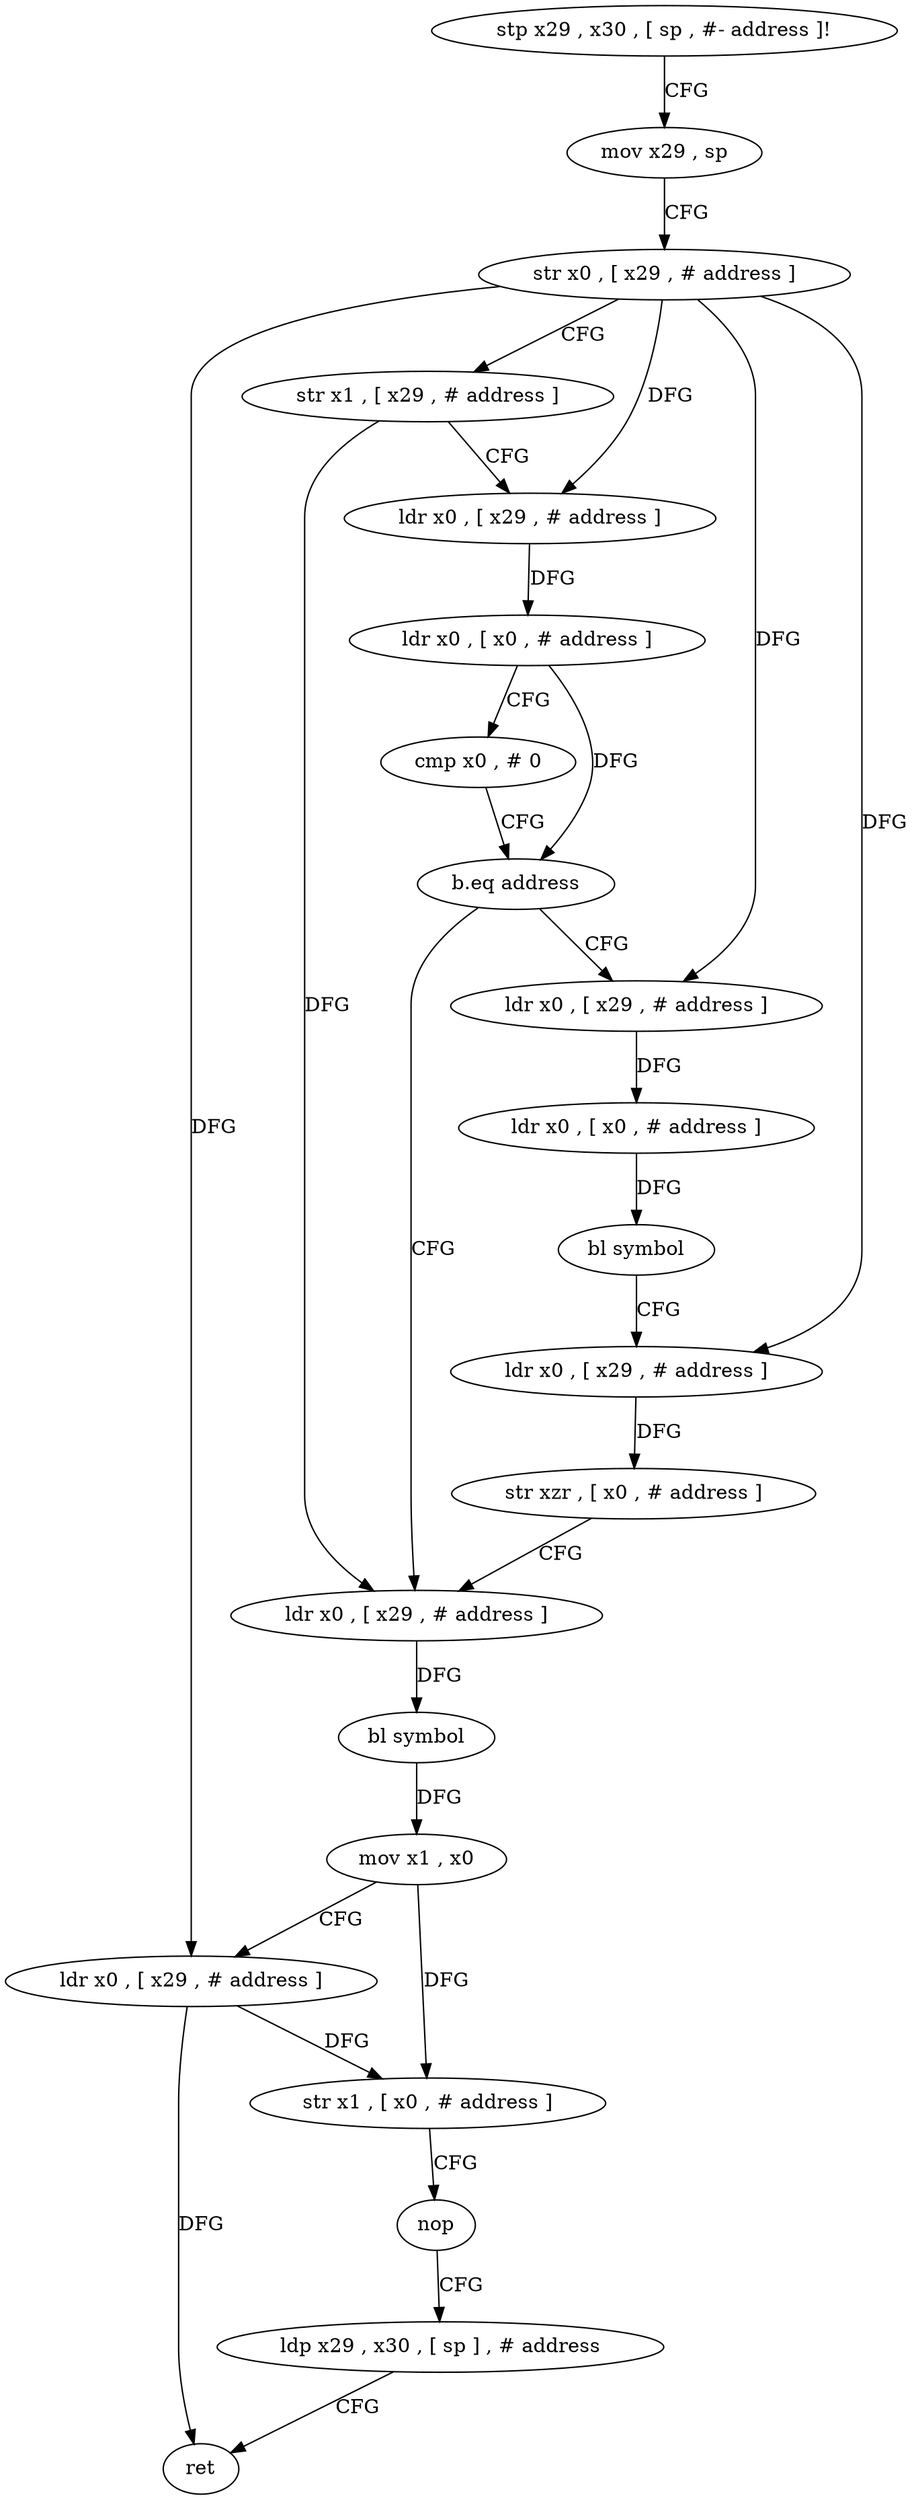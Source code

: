 digraph "func" {
"93432" [label = "stp x29 , x30 , [ sp , #- address ]!" ]
"93436" [label = "mov x29 , sp" ]
"93440" [label = "str x0 , [ x29 , # address ]" ]
"93444" [label = "str x1 , [ x29 , # address ]" ]
"93448" [label = "ldr x0 , [ x29 , # address ]" ]
"93452" [label = "ldr x0 , [ x0 , # address ]" ]
"93456" [label = "cmp x0 , # 0" ]
"93460" [label = "b.eq address" ]
"93484" [label = "ldr x0 , [ x29 , # address ]" ]
"93464" [label = "ldr x0 , [ x29 , # address ]" ]
"93488" [label = "bl symbol" ]
"93492" [label = "mov x1 , x0" ]
"93496" [label = "ldr x0 , [ x29 , # address ]" ]
"93500" [label = "str x1 , [ x0 , # address ]" ]
"93504" [label = "nop" ]
"93508" [label = "ldp x29 , x30 , [ sp ] , # address" ]
"93512" [label = "ret" ]
"93468" [label = "ldr x0 , [ x0 , # address ]" ]
"93472" [label = "bl symbol" ]
"93476" [label = "ldr x0 , [ x29 , # address ]" ]
"93480" [label = "str xzr , [ x0 , # address ]" ]
"93432" -> "93436" [ label = "CFG" ]
"93436" -> "93440" [ label = "CFG" ]
"93440" -> "93444" [ label = "CFG" ]
"93440" -> "93448" [ label = "DFG" ]
"93440" -> "93496" [ label = "DFG" ]
"93440" -> "93464" [ label = "DFG" ]
"93440" -> "93476" [ label = "DFG" ]
"93444" -> "93448" [ label = "CFG" ]
"93444" -> "93484" [ label = "DFG" ]
"93448" -> "93452" [ label = "DFG" ]
"93452" -> "93456" [ label = "CFG" ]
"93452" -> "93460" [ label = "DFG" ]
"93456" -> "93460" [ label = "CFG" ]
"93460" -> "93484" [ label = "CFG" ]
"93460" -> "93464" [ label = "CFG" ]
"93484" -> "93488" [ label = "DFG" ]
"93464" -> "93468" [ label = "DFG" ]
"93488" -> "93492" [ label = "DFG" ]
"93492" -> "93496" [ label = "CFG" ]
"93492" -> "93500" [ label = "DFG" ]
"93496" -> "93500" [ label = "DFG" ]
"93496" -> "93512" [ label = "DFG" ]
"93500" -> "93504" [ label = "CFG" ]
"93504" -> "93508" [ label = "CFG" ]
"93508" -> "93512" [ label = "CFG" ]
"93468" -> "93472" [ label = "DFG" ]
"93472" -> "93476" [ label = "CFG" ]
"93476" -> "93480" [ label = "DFG" ]
"93480" -> "93484" [ label = "CFG" ]
}
